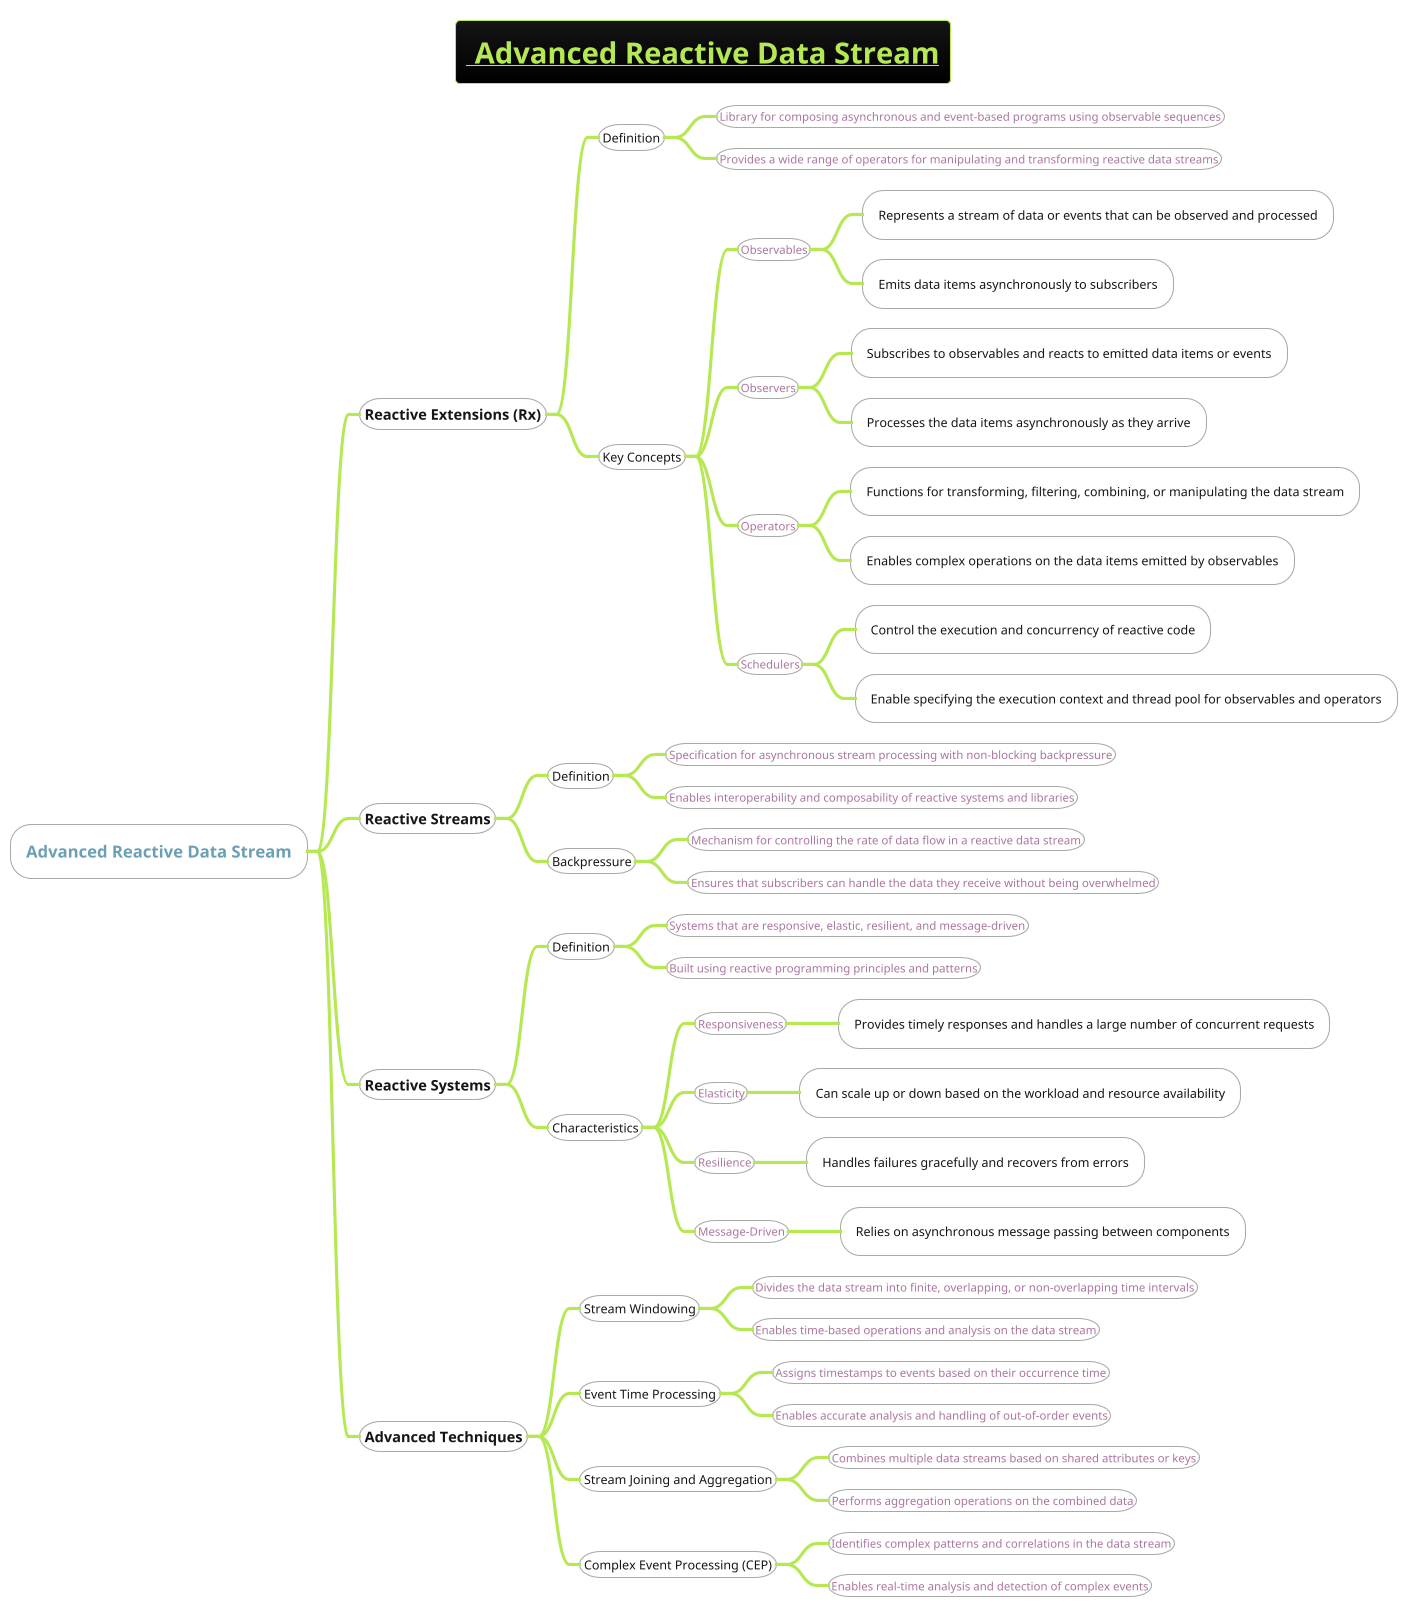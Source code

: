 @startmindmap
!theme hacker

skinparam node {
    BorderColor DarkGray
    BackgroundColor White
}

skinparam connector {
    LineColor DarkGray
}

title =__ Advanced Reactive Data Stream__
* Advanced Reactive Data Stream

** Reactive Extensions (Rx)

*** Definition
**** Library for composing asynchronous and event-based programs using observable sequences
**** Provides a wide range of operators for manipulating and transforming reactive data streams

*** Key Concepts
**** Observables
***** Represents a stream of data or events that can be observed and processed
***** Emits data items asynchronously to subscribers

**** Observers
***** Subscribes to observables and reacts to emitted data items or events
***** Processes the data items asynchronously as they arrive

**** Operators
***** Functions for transforming, filtering, combining, or manipulating the data stream
***** Enables complex operations on the data items emitted by observables

**** Schedulers
***** Control the execution and concurrency of reactive code
***** Enable specifying the execution context and thread pool for observables and operators

** Reactive Streams

*** Definition
**** Specification for asynchronous stream processing with non-blocking backpressure
**** Enables interoperability and composability of reactive systems and libraries

*** Backpressure
**** Mechanism for controlling the rate of data flow in a reactive data stream
**** Ensures that subscribers can handle the data they receive without being overwhelmed

** Reactive Systems

*** Definition
**** Systems that are responsive, elastic, resilient, and message-driven
**** Built using reactive programming principles and patterns

*** Characteristics
**** Responsiveness
***** Provides timely responses and handles a large number of concurrent requests

**** Elasticity
***** Can scale up or down based on the workload and resource availability

**** Resilience
***** Handles failures gracefully and recovers from errors

**** Message-Driven
***** Relies on asynchronous message passing between components

** Advanced Techniques

*** Stream Windowing
**** Divides the data stream into finite, overlapping, or non-overlapping time intervals
**** Enables time-based operations and analysis on the data stream

*** Event Time Processing
**** Assigns timestamps to events based on their occurrence time
**** Enables accurate analysis and handling of out-of-order events

*** Stream Joining and Aggregation
**** Combines multiple data streams based on shared attributes or keys
**** Performs aggregation operations on the combined data

*** Complex Event Processing (CEP)
**** Identifies complex patterns and correlations in the data stream
**** Enables real-time analysis and detection of complex events

@endmindmap
